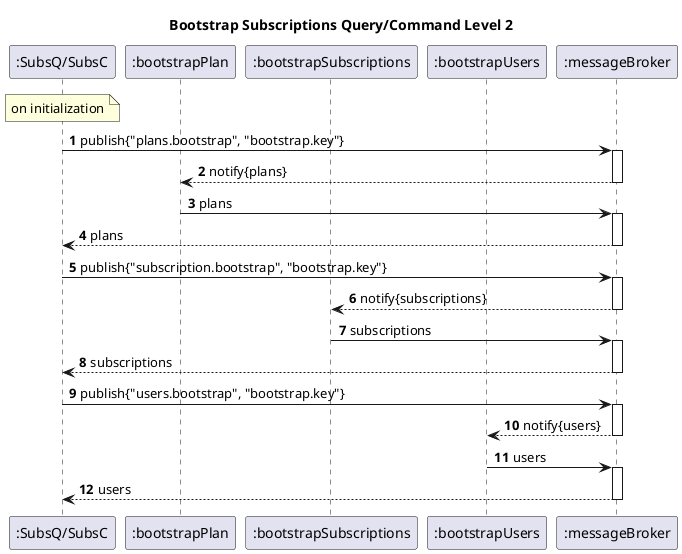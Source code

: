 @startuml
'https://plantuml.com/sequence-diagram

title Bootstrap Subscriptions Query/Command Level 2

autoactivate on
autonumber

participant ":SubsQ/SubsC" as Subs
participant ":bootstrapPlan" as bootstrapPlans
participant ":bootstrapSubscriptions" as bootstrapSubscriptions
participant ":bootstrapUsers" as bootstrapUsers
participant ":messageBroker" as MB

note over Subs: on initialization
Subs -> MB: publish{"plans.bootstrap", "bootstrap.key"}
MB --> bootstrapPlans: notify{plans}
bootstrapPlans -> MB: plans
MB--> Subs: plans

Subs -> MB: publish{"subscription.bootstrap", "bootstrap.key"}
MB --> bootstrapSubscriptions: notify{subscriptions}
bootstrapSubscriptions -> MB: subscriptions
MB--> Subs: subscriptions

Subs -> MB: publish{"users.bootstrap", "bootstrap.key"}
MB --> bootstrapUsers: notify{users}
bootstrapUsers -> MB: users
MB--> Subs: users

@enduml
